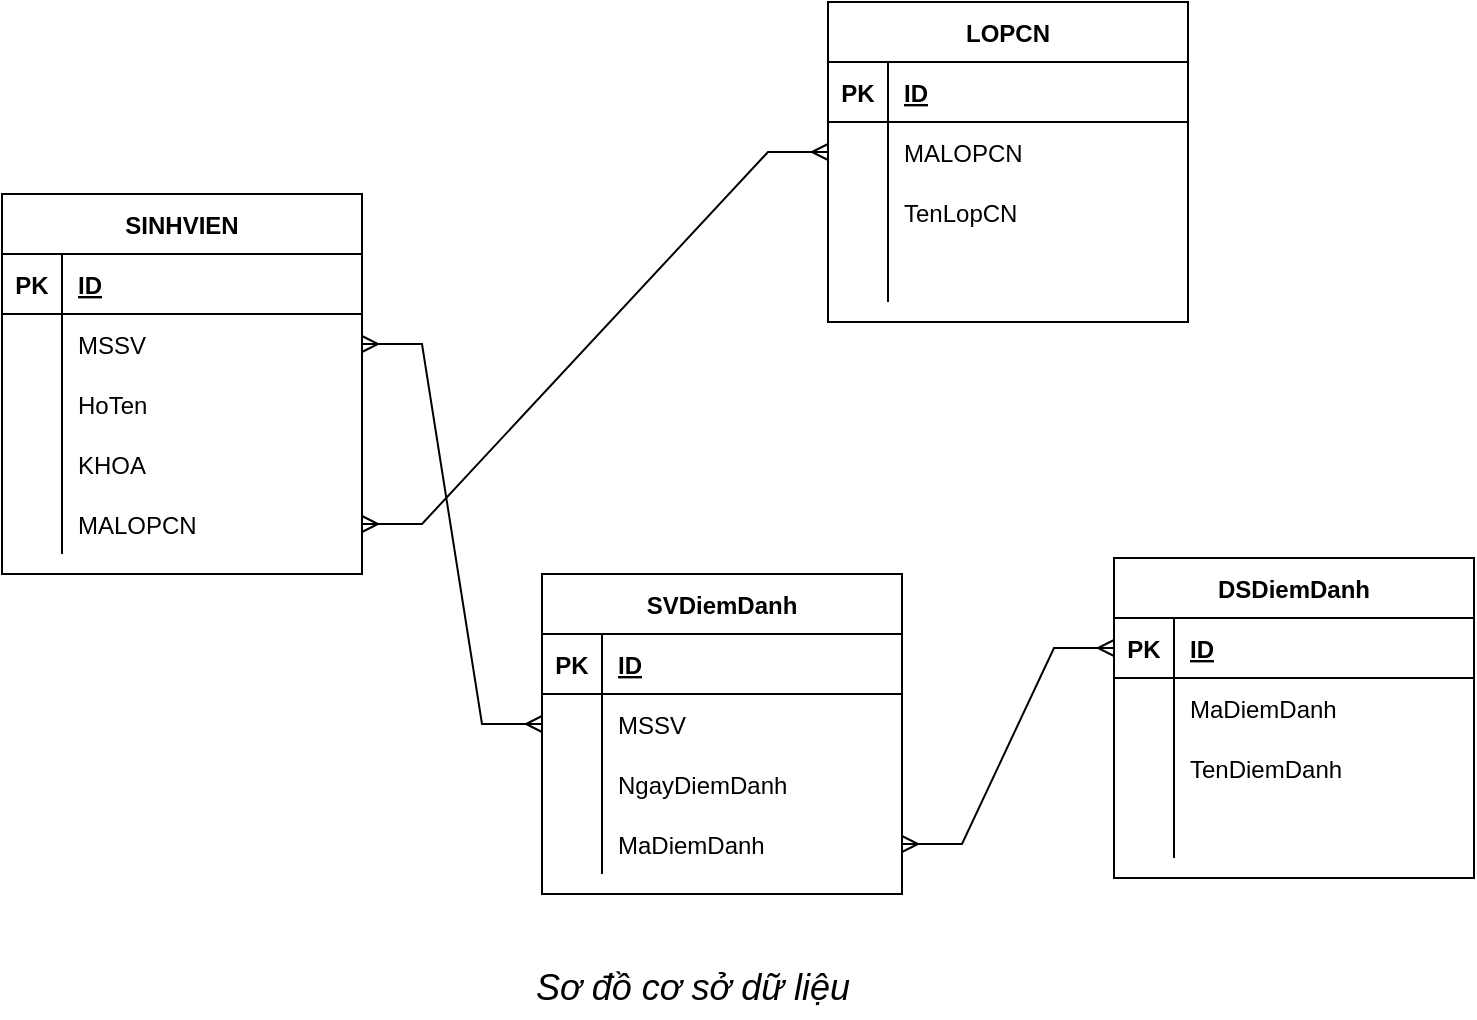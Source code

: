 <mxfile version="16.5.1" type="device"><diagram id="C9QHB-yJObf2O2hp5TZJ" name="Trang-1"><mxGraphModel dx="1278" dy="641" grid="0" gridSize="10" guides="1" tooltips="1" connect="1" arrows="1" fold="1" page="1" pageScale="1" pageWidth="850" pageHeight="1100" math="0" shadow="0"><root><mxCell id="0"/><mxCell id="1" parent="0"/><mxCell id="er5dOllPJVVRUISVZYzo-1" value="SINHVIEN" style="shape=table;startSize=30;container=1;collapsible=1;childLayout=tableLayout;fixedRows=1;rowLines=0;fontStyle=1;align=center;resizeLast=1;" vertex="1" parent="1"><mxGeometry x="75" y="162" width="180" height="190" as="geometry"><mxRectangle x="90" y="240" width="50" height="40" as="alternateBounds"/></mxGeometry></mxCell><mxCell id="er5dOllPJVVRUISVZYzo-2" value="" style="shape=tableRow;horizontal=0;startSize=0;swimlaneHead=0;swimlaneBody=0;fillColor=none;collapsible=0;dropTarget=0;points=[[0,0.5],[1,0.5]];portConstraint=eastwest;top=0;left=0;right=0;bottom=1;" vertex="1" parent="er5dOllPJVVRUISVZYzo-1"><mxGeometry y="30" width="180" height="30" as="geometry"/></mxCell><mxCell id="er5dOllPJVVRUISVZYzo-3" value="PK" style="shape=partialRectangle;connectable=0;fillColor=none;top=0;left=0;bottom=0;right=0;fontStyle=1;overflow=hidden;" vertex="1" parent="er5dOllPJVVRUISVZYzo-2"><mxGeometry width="30" height="30" as="geometry"><mxRectangle width="30" height="30" as="alternateBounds"/></mxGeometry></mxCell><mxCell id="er5dOllPJVVRUISVZYzo-4" value="ID" style="shape=partialRectangle;connectable=0;fillColor=none;top=0;left=0;bottom=0;right=0;align=left;spacingLeft=6;fontStyle=5;overflow=hidden;" vertex="1" parent="er5dOllPJVVRUISVZYzo-2"><mxGeometry x="30" width="150" height="30" as="geometry"><mxRectangle width="150" height="30" as="alternateBounds"/></mxGeometry></mxCell><mxCell id="er5dOllPJVVRUISVZYzo-5" value="" style="shape=tableRow;horizontal=0;startSize=0;swimlaneHead=0;swimlaneBody=0;fillColor=none;collapsible=0;dropTarget=0;points=[[0,0.5],[1,0.5]];portConstraint=eastwest;top=0;left=0;right=0;bottom=0;" vertex="1" parent="er5dOllPJVVRUISVZYzo-1"><mxGeometry y="60" width="180" height="30" as="geometry"/></mxCell><mxCell id="er5dOllPJVVRUISVZYzo-6" value="" style="shape=partialRectangle;connectable=0;fillColor=none;top=0;left=0;bottom=0;right=0;editable=1;overflow=hidden;" vertex="1" parent="er5dOllPJVVRUISVZYzo-5"><mxGeometry width="30" height="30" as="geometry"><mxRectangle width="30" height="30" as="alternateBounds"/></mxGeometry></mxCell><mxCell id="er5dOllPJVVRUISVZYzo-7" value="MSSV" style="shape=partialRectangle;connectable=0;fillColor=none;top=0;left=0;bottom=0;right=0;align=left;spacingLeft=6;overflow=hidden;" vertex="1" parent="er5dOllPJVVRUISVZYzo-5"><mxGeometry x="30" width="150" height="30" as="geometry"><mxRectangle width="150" height="30" as="alternateBounds"/></mxGeometry></mxCell><mxCell id="er5dOllPJVVRUISVZYzo-8" value="" style="shape=tableRow;horizontal=0;startSize=0;swimlaneHead=0;swimlaneBody=0;fillColor=none;collapsible=0;dropTarget=0;points=[[0,0.5],[1,0.5]];portConstraint=eastwest;top=0;left=0;right=0;bottom=0;" vertex="1" parent="er5dOllPJVVRUISVZYzo-1"><mxGeometry y="90" width="180" height="30" as="geometry"/></mxCell><mxCell id="er5dOllPJVVRUISVZYzo-9" value="" style="shape=partialRectangle;connectable=0;fillColor=none;top=0;left=0;bottom=0;right=0;editable=1;overflow=hidden;" vertex="1" parent="er5dOllPJVVRUISVZYzo-8"><mxGeometry width="30" height="30" as="geometry"><mxRectangle width="30" height="30" as="alternateBounds"/></mxGeometry></mxCell><mxCell id="er5dOllPJVVRUISVZYzo-10" value="HoTen" style="shape=partialRectangle;connectable=0;fillColor=none;top=0;left=0;bottom=0;right=0;align=left;spacingLeft=6;overflow=hidden;" vertex="1" parent="er5dOllPJVVRUISVZYzo-8"><mxGeometry x="30" width="150" height="30" as="geometry"><mxRectangle width="150" height="30" as="alternateBounds"/></mxGeometry></mxCell><mxCell id="er5dOllPJVVRUISVZYzo-56" value="" style="shape=tableRow;horizontal=0;startSize=0;swimlaneHead=0;swimlaneBody=0;fillColor=none;collapsible=0;dropTarget=0;points=[[0,0.5],[1,0.5]];portConstraint=eastwest;top=0;left=0;right=0;bottom=0;" vertex="1" parent="er5dOllPJVVRUISVZYzo-1"><mxGeometry y="120" width="180" height="30" as="geometry"/></mxCell><mxCell id="er5dOllPJVVRUISVZYzo-57" value="" style="shape=partialRectangle;connectable=0;fillColor=none;top=0;left=0;bottom=0;right=0;editable=1;overflow=hidden;" vertex="1" parent="er5dOllPJVVRUISVZYzo-56"><mxGeometry width="30" height="30" as="geometry"><mxRectangle width="30" height="30" as="alternateBounds"/></mxGeometry></mxCell><mxCell id="er5dOllPJVVRUISVZYzo-58" value="KHOA" style="shape=partialRectangle;connectable=0;fillColor=none;top=0;left=0;bottom=0;right=0;align=left;spacingLeft=6;overflow=hidden;" vertex="1" parent="er5dOllPJVVRUISVZYzo-56"><mxGeometry x="30" width="150" height="30" as="geometry"><mxRectangle width="150" height="30" as="alternateBounds"/></mxGeometry></mxCell><mxCell id="er5dOllPJVVRUISVZYzo-11" value="" style="shape=tableRow;horizontal=0;startSize=0;swimlaneHead=0;swimlaneBody=0;fillColor=none;collapsible=0;dropTarget=0;points=[[0,0.5],[1,0.5]];portConstraint=eastwest;top=0;left=0;right=0;bottom=0;" vertex="1" parent="er5dOllPJVVRUISVZYzo-1"><mxGeometry y="150" width="180" height="30" as="geometry"/></mxCell><mxCell id="er5dOllPJVVRUISVZYzo-12" value="" style="shape=partialRectangle;connectable=0;fillColor=none;top=0;left=0;bottom=0;right=0;editable=1;overflow=hidden;" vertex="1" parent="er5dOllPJVVRUISVZYzo-11"><mxGeometry width="30" height="30" as="geometry"><mxRectangle width="30" height="30" as="alternateBounds"/></mxGeometry></mxCell><mxCell id="er5dOllPJVVRUISVZYzo-13" value="MALOPCN" style="shape=partialRectangle;connectable=0;fillColor=none;top=0;left=0;bottom=0;right=0;align=left;spacingLeft=6;overflow=hidden;" vertex="1" parent="er5dOllPJVVRUISVZYzo-11"><mxGeometry x="30" width="150" height="30" as="geometry"><mxRectangle width="150" height="30" as="alternateBounds"/></mxGeometry></mxCell><mxCell id="er5dOllPJVVRUISVZYzo-14" value="LOPCN" style="shape=table;startSize=30;container=1;collapsible=1;childLayout=tableLayout;fixedRows=1;rowLines=0;fontStyle=1;align=center;resizeLast=1;" vertex="1" parent="1"><mxGeometry x="488" y="66" width="180" height="160" as="geometry"/></mxCell><mxCell id="er5dOllPJVVRUISVZYzo-15" value="" style="shape=tableRow;horizontal=0;startSize=0;swimlaneHead=0;swimlaneBody=0;fillColor=none;collapsible=0;dropTarget=0;points=[[0,0.5],[1,0.5]];portConstraint=eastwest;top=0;left=0;right=0;bottom=1;" vertex="1" parent="er5dOllPJVVRUISVZYzo-14"><mxGeometry y="30" width="180" height="30" as="geometry"/></mxCell><mxCell id="er5dOllPJVVRUISVZYzo-16" value="PK" style="shape=partialRectangle;connectable=0;fillColor=none;top=0;left=0;bottom=0;right=0;fontStyle=1;overflow=hidden;" vertex="1" parent="er5dOllPJVVRUISVZYzo-15"><mxGeometry width="30" height="30" as="geometry"><mxRectangle width="30" height="30" as="alternateBounds"/></mxGeometry></mxCell><mxCell id="er5dOllPJVVRUISVZYzo-17" value="ID" style="shape=partialRectangle;connectable=0;fillColor=none;top=0;left=0;bottom=0;right=0;align=left;spacingLeft=6;fontStyle=5;overflow=hidden;" vertex="1" parent="er5dOllPJVVRUISVZYzo-15"><mxGeometry x="30" width="150" height="30" as="geometry"><mxRectangle width="150" height="30" as="alternateBounds"/></mxGeometry></mxCell><mxCell id="er5dOllPJVVRUISVZYzo-18" value="" style="shape=tableRow;horizontal=0;startSize=0;swimlaneHead=0;swimlaneBody=0;fillColor=none;collapsible=0;dropTarget=0;points=[[0,0.5],[1,0.5]];portConstraint=eastwest;top=0;left=0;right=0;bottom=0;" vertex="1" parent="er5dOllPJVVRUISVZYzo-14"><mxGeometry y="60" width="180" height="30" as="geometry"/></mxCell><mxCell id="er5dOllPJVVRUISVZYzo-19" value="" style="shape=partialRectangle;connectable=0;fillColor=none;top=0;left=0;bottom=0;right=0;editable=1;overflow=hidden;" vertex="1" parent="er5dOllPJVVRUISVZYzo-18"><mxGeometry width="30" height="30" as="geometry"><mxRectangle width="30" height="30" as="alternateBounds"/></mxGeometry></mxCell><mxCell id="er5dOllPJVVRUISVZYzo-20" value="MALOPCN" style="shape=partialRectangle;connectable=0;fillColor=none;top=0;left=0;bottom=0;right=0;align=left;spacingLeft=6;overflow=hidden;" vertex="1" parent="er5dOllPJVVRUISVZYzo-18"><mxGeometry x="30" width="150" height="30" as="geometry"><mxRectangle width="150" height="30" as="alternateBounds"/></mxGeometry></mxCell><mxCell id="er5dOllPJVVRUISVZYzo-21" value="" style="shape=tableRow;horizontal=0;startSize=0;swimlaneHead=0;swimlaneBody=0;fillColor=none;collapsible=0;dropTarget=0;points=[[0,0.5],[1,0.5]];portConstraint=eastwest;top=0;left=0;right=0;bottom=0;" vertex="1" parent="er5dOllPJVVRUISVZYzo-14"><mxGeometry y="90" width="180" height="30" as="geometry"/></mxCell><mxCell id="er5dOllPJVVRUISVZYzo-22" value="" style="shape=partialRectangle;connectable=0;fillColor=none;top=0;left=0;bottom=0;right=0;editable=1;overflow=hidden;" vertex="1" parent="er5dOllPJVVRUISVZYzo-21"><mxGeometry width="30" height="30" as="geometry"><mxRectangle width="30" height="30" as="alternateBounds"/></mxGeometry></mxCell><mxCell id="er5dOllPJVVRUISVZYzo-23" value="TenLopCN" style="shape=partialRectangle;connectable=0;fillColor=none;top=0;left=0;bottom=0;right=0;align=left;spacingLeft=6;overflow=hidden;" vertex="1" parent="er5dOllPJVVRUISVZYzo-21"><mxGeometry x="30" width="150" height="30" as="geometry"><mxRectangle width="150" height="30" as="alternateBounds"/></mxGeometry></mxCell><mxCell id="er5dOllPJVVRUISVZYzo-24" value="" style="shape=tableRow;horizontal=0;startSize=0;swimlaneHead=0;swimlaneBody=0;fillColor=none;collapsible=0;dropTarget=0;points=[[0,0.5],[1,0.5]];portConstraint=eastwest;top=0;left=0;right=0;bottom=0;" vertex="1" parent="er5dOllPJVVRUISVZYzo-14"><mxGeometry y="120" width="180" height="30" as="geometry"/></mxCell><mxCell id="er5dOllPJVVRUISVZYzo-25" value="" style="shape=partialRectangle;connectable=0;fillColor=none;top=0;left=0;bottom=0;right=0;editable=1;overflow=hidden;" vertex="1" parent="er5dOllPJVVRUISVZYzo-24"><mxGeometry width="30" height="30" as="geometry"><mxRectangle width="30" height="30" as="alternateBounds"/></mxGeometry></mxCell><mxCell id="er5dOllPJVVRUISVZYzo-26" value="" style="shape=partialRectangle;connectable=0;fillColor=none;top=0;left=0;bottom=0;right=0;align=left;spacingLeft=6;overflow=hidden;" vertex="1" parent="er5dOllPJVVRUISVZYzo-24"><mxGeometry x="30" width="150" height="30" as="geometry"><mxRectangle width="150" height="30" as="alternateBounds"/></mxGeometry></mxCell><mxCell id="er5dOllPJVVRUISVZYzo-28" value="" style="edgeStyle=entityRelationEdgeStyle;fontSize=12;html=1;endArrow=ERmany;startArrow=ERmany;rounded=0;entryX=0;entryY=0.5;entryDx=0;entryDy=0;" edge="1" parent="1" source="er5dOllPJVVRUISVZYzo-11" target="er5dOllPJVVRUISVZYzo-18"><mxGeometry width="100" height="100" relative="1" as="geometry"><mxPoint x="210" y="400" as="sourcePoint"/><mxPoint x="310" y="300" as="targetPoint"/></mxGeometry></mxCell><mxCell id="er5dOllPJVVRUISVZYzo-29" value="DSDiemDanh" style="shape=table;startSize=30;container=1;collapsible=1;childLayout=tableLayout;fixedRows=1;rowLines=0;fontStyle=1;align=center;resizeLast=1;" vertex="1" parent="1"><mxGeometry x="631" y="344" width="180" height="160" as="geometry"/></mxCell><mxCell id="er5dOllPJVVRUISVZYzo-30" value="" style="shape=tableRow;horizontal=0;startSize=0;swimlaneHead=0;swimlaneBody=0;fillColor=none;collapsible=0;dropTarget=0;points=[[0,0.5],[1,0.5]];portConstraint=eastwest;top=0;left=0;right=0;bottom=1;" vertex="1" parent="er5dOllPJVVRUISVZYzo-29"><mxGeometry y="30" width="180" height="30" as="geometry"/></mxCell><mxCell id="er5dOllPJVVRUISVZYzo-31" value="PK" style="shape=partialRectangle;connectable=0;fillColor=none;top=0;left=0;bottom=0;right=0;fontStyle=1;overflow=hidden;" vertex="1" parent="er5dOllPJVVRUISVZYzo-30"><mxGeometry width="30" height="30" as="geometry"><mxRectangle width="30" height="30" as="alternateBounds"/></mxGeometry></mxCell><mxCell id="er5dOllPJVVRUISVZYzo-32" value="ID" style="shape=partialRectangle;connectable=0;fillColor=none;top=0;left=0;bottom=0;right=0;align=left;spacingLeft=6;fontStyle=5;overflow=hidden;" vertex="1" parent="er5dOllPJVVRUISVZYzo-30"><mxGeometry x="30" width="150" height="30" as="geometry"><mxRectangle width="150" height="30" as="alternateBounds"/></mxGeometry></mxCell><mxCell id="er5dOllPJVVRUISVZYzo-33" value="" style="shape=tableRow;horizontal=0;startSize=0;swimlaneHead=0;swimlaneBody=0;fillColor=none;collapsible=0;dropTarget=0;points=[[0,0.5],[1,0.5]];portConstraint=eastwest;top=0;left=0;right=0;bottom=0;" vertex="1" parent="er5dOllPJVVRUISVZYzo-29"><mxGeometry y="60" width="180" height="30" as="geometry"/></mxCell><mxCell id="er5dOllPJVVRUISVZYzo-34" value="" style="shape=partialRectangle;connectable=0;fillColor=none;top=0;left=0;bottom=0;right=0;editable=1;overflow=hidden;" vertex="1" parent="er5dOllPJVVRUISVZYzo-33"><mxGeometry width="30" height="30" as="geometry"><mxRectangle width="30" height="30" as="alternateBounds"/></mxGeometry></mxCell><mxCell id="er5dOllPJVVRUISVZYzo-35" value="MaDiemDanh" style="shape=partialRectangle;connectable=0;fillColor=none;top=0;left=0;bottom=0;right=0;align=left;spacingLeft=6;overflow=hidden;" vertex="1" parent="er5dOllPJVVRUISVZYzo-33"><mxGeometry x="30" width="150" height="30" as="geometry"><mxRectangle width="150" height="30" as="alternateBounds"/></mxGeometry></mxCell><mxCell id="er5dOllPJVVRUISVZYzo-36" value="" style="shape=tableRow;horizontal=0;startSize=0;swimlaneHead=0;swimlaneBody=0;fillColor=none;collapsible=0;dropTarget=0;points=[[0,0.5],[1,0.5]];portConstraint=eastwest;top=0;left=0;right=0;bottom=0;" vertex="1" parent="er5dOllPJVVRUISVZYzo-29"><mxGeometry y="90" width="180" height="30" as="geometry"/></mxCell><mxCell id="er5dOllPJVVRUISVZYzo-37" value="" style="shape=partialRectangle;connectable=0;fillColor=none;top=0;left=0;bottom=0;right=0;editable=1;overflow=hidden;" vertex="1" parent="er5dOllPJVVRUISVZYzo-36"><mxGeometry width="30" height="30" as="geometry"><mxRectangle width="30" height="30" as="alternateBounds"/></mxGeometry></mxCell><mxCell id="er5dOllPJVVRUISVZYzo-38" value="TenDiemDanh" style="shape=partialRectangle;connectable=0;fillColor=none;top=0;left=0;bottom=0;right=0;align=left;spacingLeft=6;overflow=hidden;" vertex="1" parent="er5dOllPJVVRUISVZYzo-36"><mxGeometry x="30" width="150" height="30" as="geometry"><mxRectangle width="150" height="30" as="alternateBounds"/></mxGeometry></mxCell><mxCell id="er5dOllPJVVRUISVZYzo-39" value="" style="shape=tableRow;horizontal=0;startSize=0;swimlaneHead=0;swimlaneBody=0;fillColor=none;collapsible=0;dropTarget=0;points=[[0,0.5],[1,0.5]];portConstraint=eastwest;top=0;left=0;right=0;bottom=0;" vertex="1" parent="er5dOllPJVVRUISVZYzo-29"><mxGeometry y="120" width="180" height="30" as="geometry"/></mxCell><mxCell id="er5dOllPJVVRUISVZYzo-40" value="" style="shape=partialRectangle;connectable=0;fillColor=none;top=0;left=0;bottom=0;right=0;editable=1;overflow=hidden;" vertex="1" parent="er5dOllPJVVRUISVZYzo-39"><mxGeometry width="30" height="30" as="geometry"><mxRectangle width="30" height="30" as="alternateBounds"/></mxGeometry></mxCell><mxCell id="er5dOllPJVVRUISVZYzo-41" value="" style="shape=partialRectangle;connectable=0;fillColor=none;top=0;left=0;bottom=0;right=0;align=left;spacingLeft=6;overflow=hidden;" vertex="1" parent="er5dOllPJVVRUISVZYzo-39"><mxGeometry x="30" width="150" height="30" as="geometry"><mxRectangle width="150" height="30" as="alternateBounds"/></mxGeometry></mxCell><mxCell id="er5dOllPJVVRUISVZYzo-42" value="SVDiemDanh" style="shape=table;startSize=30;container=1;collapsible=1;childLayout=tableLayout;fixedRows=1;rowLines=0;fontStyle=1;align=center;resizeLast=1;" vertex="1" parent="1"><mxGeometry x="345" y="352" width="180" height="160" as="geometry"/></mxCell><mxCell id="er5dOllPJVVRUISVZYzo-43" value="" style="shape=tableRow;horizontal=0;startSize=0;swimlaneHead=0;swimlaneBody=0;fillColor=none;collapsible=0;dropTarget=0;points=[[0,0.5],[1,0.5]];portConstraint=eastwest;top=0;left=0;right=0;bottom=1;" vertex="1" parent="er5dOllPJVVRUISVZYzo-42"><mxGeometry y="30" width="180" height="30" as="geometry"/></mxCell><mxCell id="er5dOllPJVVRUISVZYzo-44" value="PK" style="shape=partialRectangle;connectable=0;fillColor=none;top=0;left=0;bottom=0;right=0;fontStyle=1;overflow=hidden;" vertex="1" parent="er5dOllPJVVRUISVZYzo-43"><mxGeometry width="30" height="30" as="geometry"><mxRectangle width="30" height="30" as="alternateBounds"/></mxGeometry></mxCell><mxCell id="er5dOllPJVVRUISVZYzo-45" value="ID" style="shape=partialRectangle;connectable=0;fillColor=none;top=0;left=0;bottom=0;right=0;align=left;spacingLeft=6;fontStyle=5;overflow=hidden;" vertex="1" parent="er5dOllPJVVRUISVZYzo-43"><mxGeometry x="30" width="150" height="30" as="geometry"><mxRectangle width="150" height="30" as="alternateBounds"/></mxGeometry></mxCell><mxCell id="er5dOllPJVVRUISVZYzo-46" value="" style="shape=tableRow;horizontal=0;startSize=0;swimlaneHead=0;swimlaneBody=0;fillColor=none;collapsible=0;dropTarget=0;points=[[0,0.5],[1,0.5]];portConstraint=eastwest;top=0;left=0;right=0;bottom=0;" vertex="1" parent="er5dOllPJVVRUISVZYzo-42"><mxGeometry y="60" width="180" height="30" as="geometry"/></mxCell><mxCell id="er5dOllPJVVRUISVZYzo-47" value="" style="shape=partialRectangle;connectable=0;fillColor=none;top=0;left=0;bottom=0;right=0;editable=1;overflow=hidden;" vertex="1" parent="er5dOllPJVVRUISVZYzo-46"><mxGeometry width="30" height="30" as="geometry"><mxRectangle width="30" height="30" as="alternateBounds"/></mxGeometry></mxCell><mxCell id="er5dOllPJVVRUISVZYzo-48" value="MSSV" style="shape=partialRectangle;connectable=0;fillColor=none;top=0;left=0;bottom=0;right=0;align=left;spacingLeft=6;overflow=hidden;" vertex="1" parent="er5dOllPJVVRUISVZYzo-46"><mxGeometry x="30" width="150" height="30" as="geometry"><mxRectangle width="150" height="30" as="alternateBounds"/></mxGeometry></mxCell><mxCell id="er5dOllPJVVRUISVZYzo-49" value="" style="shape=tableRow;horizontal=0;startSize=0;swimlaneHead=0;swimlaneBody=0;fillColor=none;collapsible=0;dropTarget=0;points=[[0,0.5],[1,0.5]];portConstraint=eastwest;top=0;left=0;right=0;bottom=0;" vertex="1" parent="er5dOllPJVVRUISVZYzo-42"><mxGeometry y="90" width="180" height="30" as="geometry"/></mxCell><mxCell id="er5dOllPJVVRUISVZYzo-50" value="" style="shape=partialRectangle;connectable=0;fillColor=none;top=0;left=0;bottom=0;right=0;editable=1;overflow=hidden;" vertex="1" parent="er5dOllPJVVRUISVZYzo-49"><mxGeometry width="30" height="30" as="geometry"><mxRectangle width="30" height="30" as="alternateBounds"/></mxGeometry></mxCell><mxCell id="er5dOllPJVVRUISVZYzo-51" value="NgayDiemDanh" style="shape=partialRectangle;connectable=0;fillColor=none;top=0;left=0;bottom=0;right=0;align=left;spacingLeft=6;overflow=hidden;" vertex="1" parent="er5dOllPJVVRUISVZYzo-49"><mxGeometry x="30" width="150" height="30" as="geometry"><mxRectangle width="150" height="30" as="alternateBounds"/></mxGeometry></mxCell><mxCell id="er5dOllPJVVRUISVZYzo-52" value="" style="shape=tableRow;horizontal=0;startSize=0;swimlaneHead=0;swimlaneBody=0;fillColor=none;collapsible=0;dropTarget=0;points=[[0,0.5],[1,0.5]];portConstraint=eastwest;top=0;left=0;right=0;bottom=0;" vertex="1" parent="er5dOllPJVVRUISVZYzo-42"><mxGeometry y="120" width="180" height="30" as="geometry"/></mxCell><mxCell id="er5dOllPJVVRUISVZYzo-53" value="" style="shape=partialRectangle;connectable=0;fillColor=none;top=0;left=0;bottom=0;right=0;editable=1;overflow=hidden;" vertex="1" parent="er5dOllPJVVRUISVZYzo-52"><mxGeometry width="30" height="30" as="geometry"><mxRectangle width="30" height="30" as="alternateBounds"/></mxGeometry></mxCell><mxCell id="er5dOllPJVVRUISVZYzo-54" value="MaDiemDanh" style="shape=partialRectangle;connectable=0;fillColor=none;top=0;left=0;bottom=0;right=0;align=left;spacingLeft=6;overflow=hidden;" vertex="1" parent="er5dOllPJVVRUISVZYzo-52"><mxGeometry x="30" width="150" height="30" as="geometry"><mxRectangle width="150" height="30" as="alternateBounds"/></mxGeometry></mxCell><mxCell id="er5dOllPJVVRUISVZYzo-59" value="" style="edgeStyle=entityRelationEdgeStyle;fontSize=12;html=1;endArrow=ERmany;startArrow=ERmany;rounded=0;exitX=1;exitY=0.5;exitDx=0;exitDy=0;" edge="1" parent="1" source="er5dOllPJVVRUISVZYzo-5" target="er5dOllPJVVRUISVZYzo-46"><mxGeometry width="100" height="100" relative="1" as="geometry"><mxPoint x="240" y="325" as="sourcePoint"/><mxPoint x="510" y="75" as="targetPoint"/></mxGeometry></mxCell><mxCell id="er5dOllPJVVRUISVZYzo-60" value="" style="edgeStyle=entityRelationEdgeStyle;fontSize=12;html=1;endArrow=ERmany;startArrow=ERmany;rounded=0;" edge="1" parent="1" source="er5dOllPJVVRUISVZYzo-30" target="er5dOllPJVVRUISVZYzo-52"><mxGeometry width="100" height="100" relative="1" as="geometry"><mxPoint x="210" y="275" as="sourcePoint"/><mxPoint x="290" y="535" as="targetPoint"/></mxGeometry></mxCell><mxCell id="er5dOllPJVVRUISVZYzo-61" value="&lt;font style=&quot;font-size: 18px&quot;&gt;&lt;i&gt;Sơ đồ cơ sở dữ liệu&lt;/i&gt;&lt;/font&gt;" style="text;html=1;strokeColor=none;fillColor=none;align=center;verticalAlign=middle;whiteSpace=wrap;rounded=0;" vertex="1" parent="1"><mxGeometry x="253" y="544" width="335" height="30" as="geometry"/></mxCell></root></mxGraphModel></diagram></mxfile>